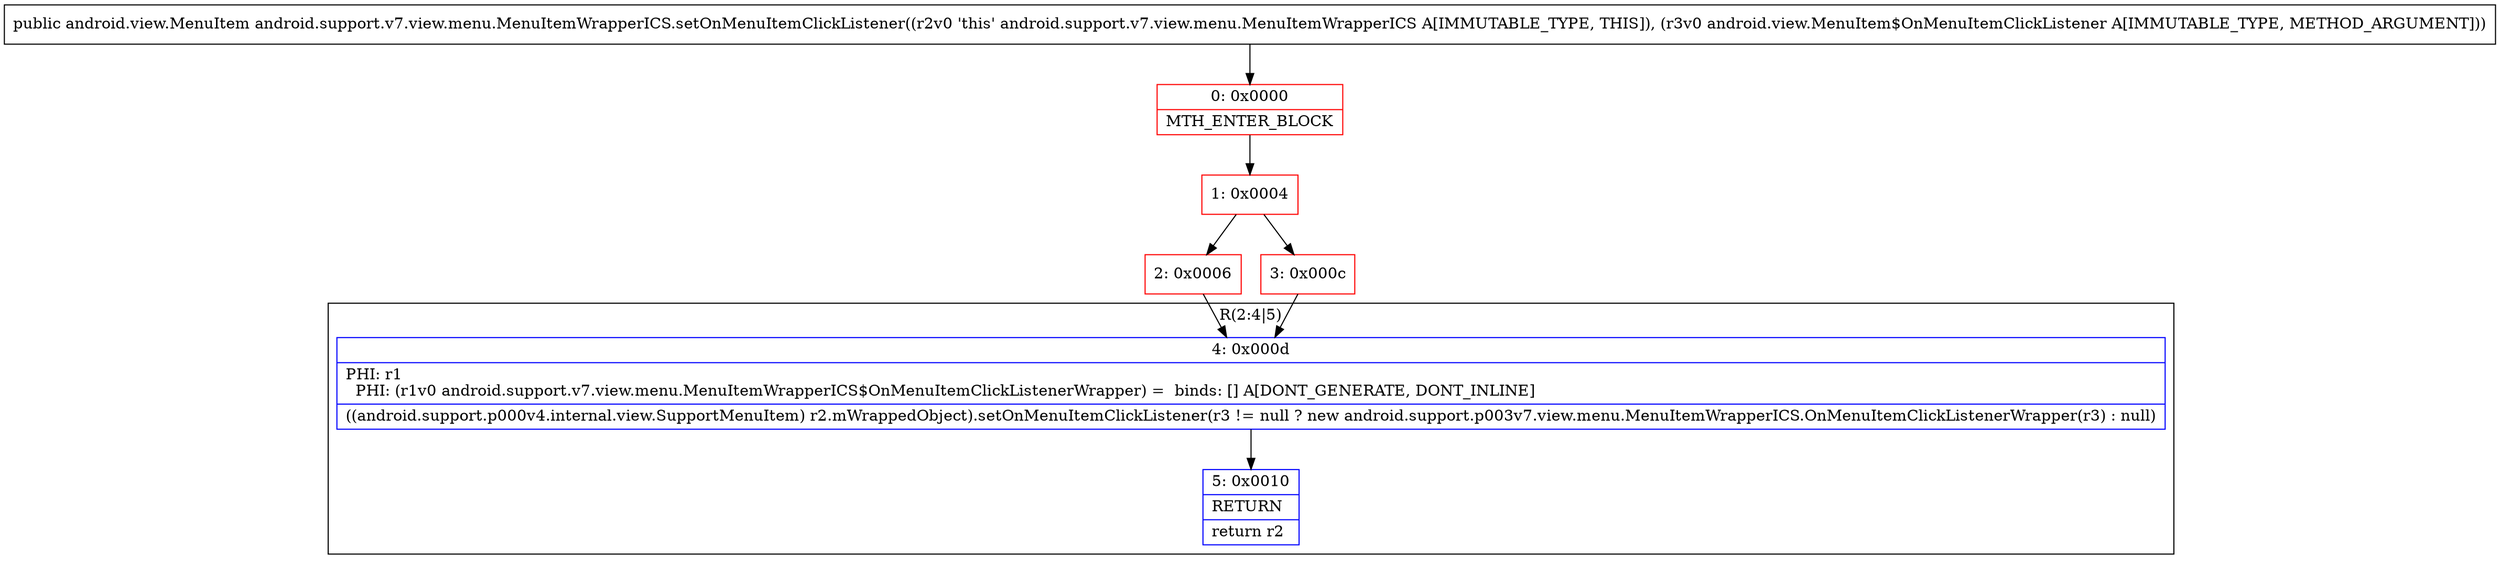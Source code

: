 digraph "CFG forandroid.support.v7.view.menu.MenuItemWrapperICS.setOnMenuItemClickListener(Landroid\/view\/MenuItem$OnMenuItemClickListener;)Landroid\/view\/MenuItem;" {
subgraph cluster_Region_1820285394 {
label = "R(2:4|5)";
node [shape=record,color=blue];
Node_4 [shape=record,label="{4\:\ 0x000d|PHI: r1 \l  PHI: (r1v0 android.support.v7.view.menu.MenuItemWrapperICS$OnMenuItemClickListenerWrapper) =  binds: [] A[DONT_GENERATE, DONT_INLINE]\l|((android.support.p000v4.internal.view.SupportMenuItem) r2.mWrappedObject).setOnMenuItemClickListener(r3 != null ? new android.support.p003v7.view.menu.MenuItemWrapperICS.OnMenuItemClickListenerWrapper(r3) : null)\l}"];
Node_5 [shape=record,label="{5\:\ 0x0010|RETURN\l|return r2\l}"];
}
Node_0 [shape=record,color=red,label="{0\:\ 0x0000|MTH_ENTER_BLOCK\l}"];
Node_1 [shape=record,color=red,label="{1\:\ 0x0004}"];
Node_2 [shape=record,color=red,label="{2\:\ 0x0006}"];
Node_3 [shape=record,color=red,label="{3\:\ 0x000c}"];
MethodNode[shape=record,label="{public android.view.MenuItem android.support.v7.view.menu.MenuItemWrapperICS.setOnMenuItemClickListener((r2v0 'this' android.support.v7.view.menu.MenuItemWrapperICS A[IMMUTABLE_TYPE, THIS]), (r3v0 android.view.MenuItem$OnMenuItemClickListener A[IMMUTABLE_TYPE, METHOD_ARGUMENT])) }"];
MethodNode -> Node_0;
Node_4 -> Node_5;
Node_0 -> Node_1;
Node_1 -> Node_2;
Node_1 -> Node_3;
Node_2 -> Node_4;
Node_3 -> Node_4;
}

